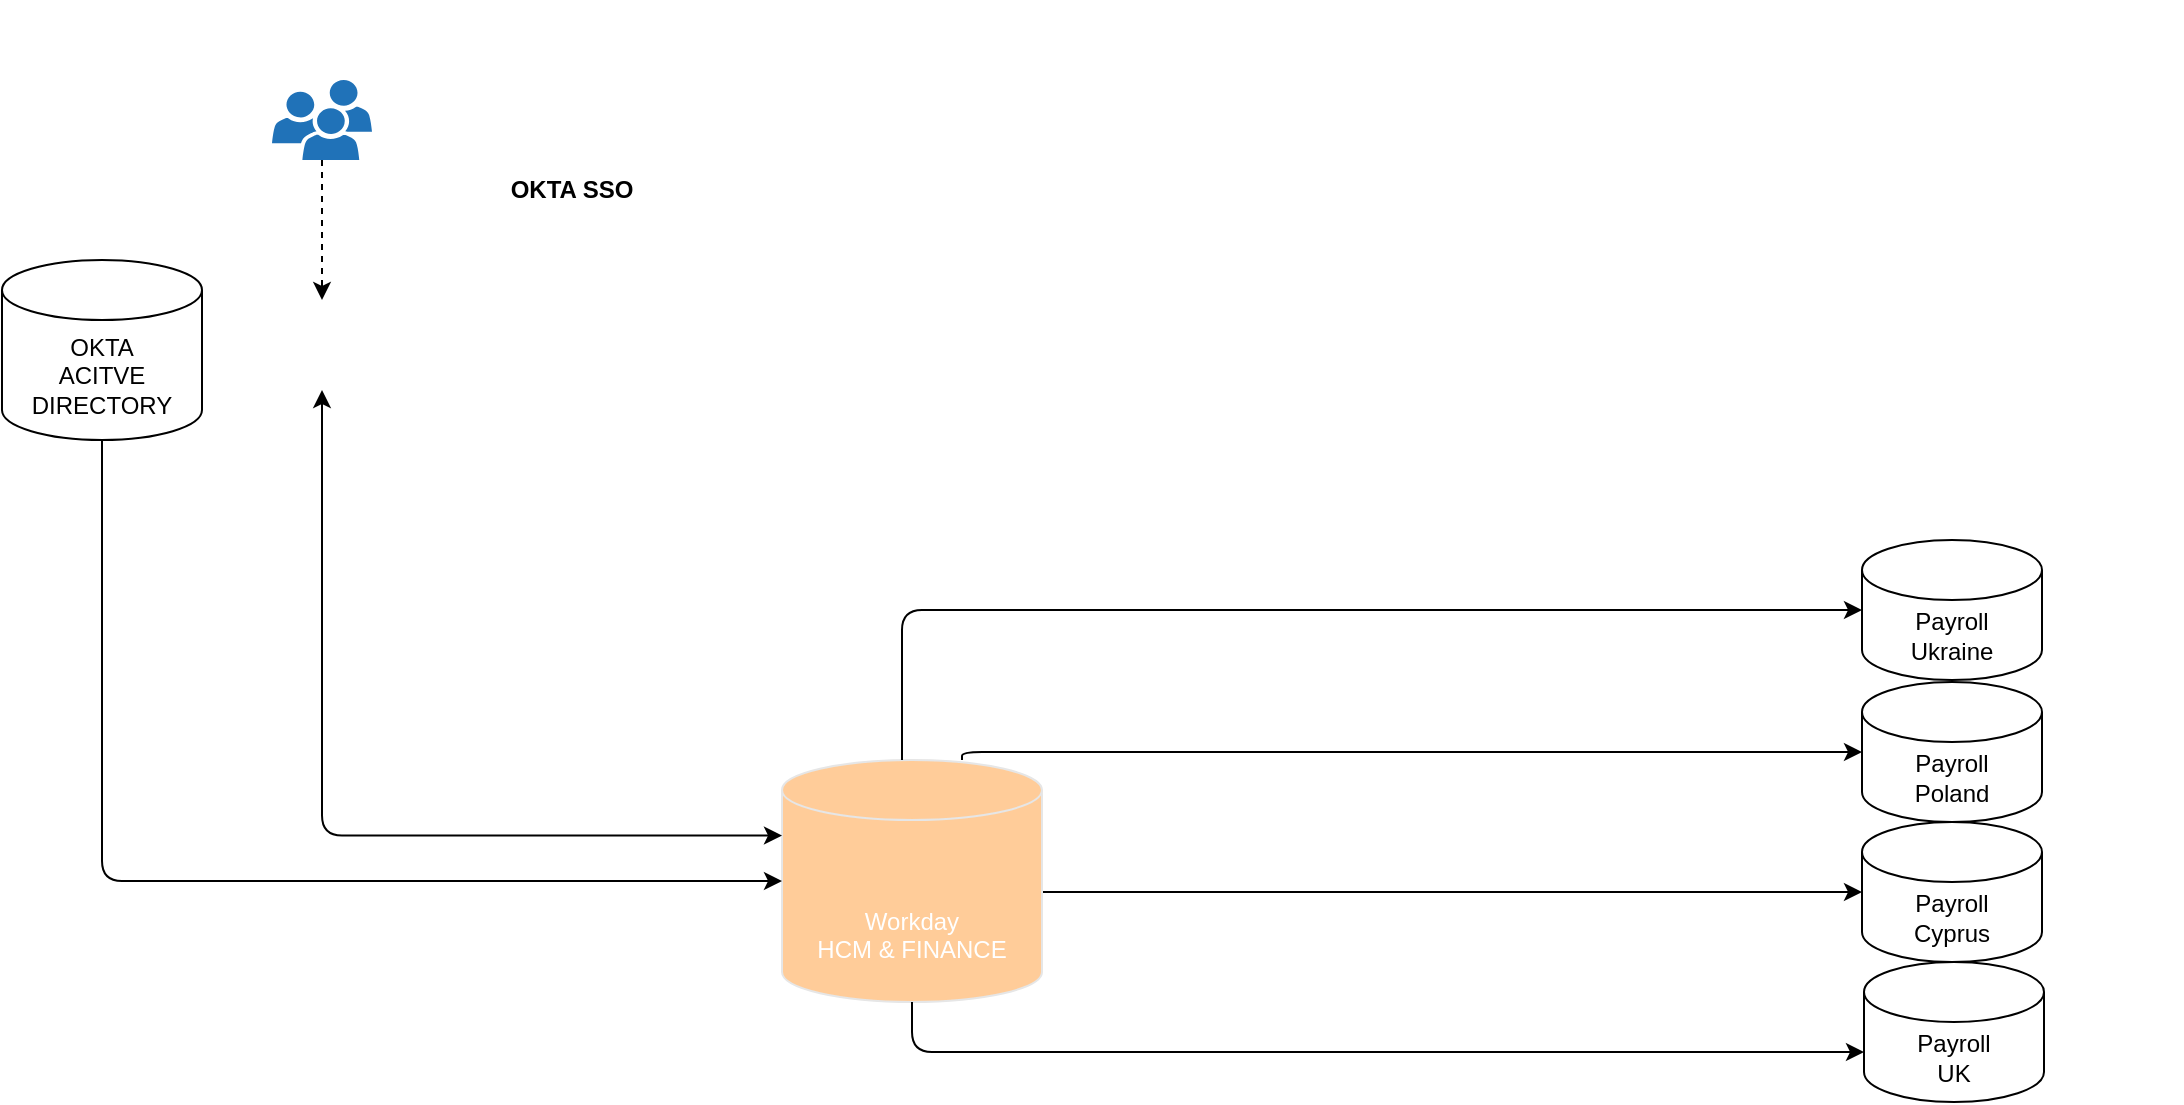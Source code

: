 <mxfile version="24.0.5" type="github">
  <diagram name="Page-1" id="3FahlCcISmpW_KnGQygM">
    <mxGraphModel dx="1434" dy="738" grid="1" gridSize="10" guides="1" tooltips="1" connect="1" arrows="1" fold="1" page="1" pageScale="1" pageWidth="850" pageHeight="1100" math="0" shadow="0">
      <root>
        <mxCell id="0" />
        <mxCell id="1" parent="0" />
        <mxCell id="shNLOWEZbwPzUOpNQr-I-34" style="edgeStyle=orthogonalEdgeStyle;rounded=0;orthogonalLoop=1;jettySize=auto;html=1;entryX=0;entryY=0.5;entryDx=0;entryDy=0;entryPerimeter=0;exitX=1;exitY=0.572;exitDx=0;exitDy=0;exitPerimeter=0;" edge="1" parent="1" source="shNLOWEZbwPzUOpNQr-I-33" target="shNLOWEZbwPzUOpNQr-I-14">
          <mxGeometry relative="1" as="geometry">
            <Array as="points">
              <mxPoint x="640" y="536" />
            </Array>
          </mxGeometry>
        </mxCell>
        <mxCell id="shNLOWEZbwPzUOpNQr-I-2" value="" style="shape=image;html=1;verticalAlign=top;verticalLabelPosition=bottom;labelBackgroundColor=#ffffff;imageAspect=0;aspect=fixed;image=https://cdn2.iconfinder.com/data/icons/flags_gosquared/64/Ukraine_flat.png" vertex="1" parent="1">
          <mxGeometry x="1170" y="376" width="40" height="40" as="geometry" />
        </mxCell>
        <mxCell id="shNLOWEZbwPzUOpNQr-I-5" value="" style="shape=image;html=1;verticalAlign=top;verticalLabelPosition=bottom;labelBackgroundColor=#ffffff;imageAspect=0;aspect=fixed;image=https://cdn2.iconfinder.com/data/icons/flags_gosquared/64/Poland_flat.png" vertex="1" parent="1">
          <mxGeometry x="1172" y="446" width="40" height="40" as="geometry" />
        </mxCell>
        <mxCell id="shNLOWEZbwPzUOpNQr-I-9" value="" style="shape=image;verticalLabelPosition=bottom;labelBackgroundColor=default;verticalAlign=top;aspect=fixed;imageAspect=0;image=https://upload.wikimedia.org/wikipedia/commons/a/ae/Cyprus_flag_300.png;" vertex="1" parent="1">
          <mxGeometry x="1160" y="516" width="70" height="42" as="geometry" />
        </mxCell>
        <mxCell id="shNLOWEZbwPzUOpNQr-I-10" value="" style="shape=image;verticalLabelPosition=bottom;labelBackgroundColor=default;verticalAlign=top;aspect=fixed;imageAspect=0;image=https://upload.wikimedia.org/wikipedia/commons/4/42/Flag_of_the_United_Kingdom.png;" vertex="1" parent="1">
          <mxGeometry x="1175" y="597.25" width="35" height="17.5" as="geometry" />
        </mxCell>
        <mxCell id="shNLOWEZbwPzUOpNQr-I-11" value="Payroll&lt;div&gt;Ukraine&lt;/div&gt;" style="shape=cylinder3;whiteSpace=wrap;html=1;boundedLbl=1;backgroundOutline=1;size=15;" vertex="1" parent="1">
          <mxGeometry x="1070" y="360" width="90" height="70" as="geometry" />
        </mxCell>
        <mxCell id="shNLOWEZbwPzUOpNQr-I-13" value="Payroll&lt;div&gt;Poland&lt;/div&gt;" style="shape=cylinder3;whiteSpace=wrap;html=1;boundedLbl=1;backgroundOutline=1;size=15;" vertex="1" parent="1">
          <mxGeometry x="1070" y="431" width="90" height="70" as="geometry" />
        </mxCell>
        <mxCell id="shNLOWEZbwPzUOpNQr-I-14" value="Payroll&lt;div&gt;Cyprus&lt;/div&gt;" style="shape=cylinder3;whiteSpace=wrap;html=1;boundedLbl=1;backgroundOutline=1;size=15;" vertex="1" parent="1">
          <mxGeometry x="1070" y="501" width="90" height="70" as="geometry" />
        </mxCell>
        <mxCell id="shNLOWEZbwPzUOpNQr-I-15" value="Payroll&lt;div&gt;UK&lt;/div&gt;" style="shape=cylinder3;whiteSpace=wrap;html=1;boundedLbl=1;backgroundOutline=1;size=15;" vertex="1" parent="1">
          <mxGeometry x="1071" y="571" width="90" height="70" as="geometry" />
        </mxCell>
        <mxCell id="0uppAoZkeoiL5u4qMpaQ-1" value="&lt;div&gt;&lt;font color=&quot;#ffffff&quot;&gt;&lt;br&gt;&lt;/font&gt;&lt;/div&gt;&lt;font color=&quot;#ffffff&quot;&gt;&lt;div&gt;&lt;font color=&quot;#ffffff&quot;&gt;&lt;br&gt;&lt;/font&gt;&lt;/div&gt;Workday&lt;/font&gt;&lt;div&gt;&lt;font color=&quot;#ffffff&quot;&gt;HCM &amp;amp; FINANCE&lt;/font&gt;&lt;/div&gt;" style="shape=cylinder3;whiteSpace=wrap;html=1;boundedLbl=1;backgroundOutline=1;size=15;fillColor=#FFCC99;fontColor=#000000;strokeColor=#E6E6E6;" parent="1" vertex="1">
          <mxGeometry x="530" y="470" width="130" height="121" as="geometry" />
        </mxCell>
        <mxCell id="shNLOWEZbwPzUOpNQr-I-21" value="" style="shape=image;html=1;verticalAlign=top;verticalLabelPosition=bottom;labelBackgroundColor=#ffffff;imageAspect=0;aspect=fixed;image=https://cdn1.iconfinder.com/data/icons/unicons-line-vol-5/24/okta-128.png" vertex="1" parent="1">
          <mxGeometry x="400" y="90" width="50" height="50" as="geometry" />
        </mxCell>
        <mxCell id="shNLOWEZbwPzUOpNQr-I-22" value="OKTA SSO" style="text;html=1;align=center;verticalAlign=middle;whiteSpace=wrap;rounded=0;fontStyle=1" vertex="1" parent="1">
          <mxGeometry x="380" y="170" width="90" height="30" as="geometry" />
        </mxCell>
        <mxCell id="shNLOWEZbwPzUOpNQr-I-23" value="OKTA&lt;div&gt;ACITVE DIRECTORY&lt;/div&gt;" style="shape=cylinder3;whiteSpace=wrap;html=1;boundedLbl=1;backgroundOutline=1;size=15;" vertex="1" parent="1">
          <mxGeometry x="140" y="220" width="100" height="90" as="geometry" />
        </mxCell>
        <mxCell id="shNLOWEZbwPzUOpNQr-I-25" style="edgeStyle=orthogonalEdgeStyle;rounded=1;orthogonalLoop=1;jettySize=auto;html=1;entryX=0;entryY=0.5;entryDx=0;entryDy=0;entryPerimeter=0;curved=0;" edge="1" parent="1" source="0uppAoZkeoiL5u4qMpaQ-1" target="shNLOWEZbwPzUOpNQr-I-11">
          <mxGeometry relative="1" as="geometry">
            <Array as="points">
              <mxPoint x="590" y="395" />
            </Array>
          </mxGeometry>
        </mxCell>
        <mxCell id="shNLOWEZbwPzUOpNQr-I-27" style="edgeStyle=orthogonalEdgeStyle;rounded=1;orthogonalLoop=1;jettySize=auto;html=1;entryX=0;entryY=0.5;entryDx=0;entryDy=0;entryPerimeter=0;curved=0;" edge="1" parent="1" source="0uppAoZkeoiL5u4qMpaQ-1" target="shNLOWEZbwPzUOpNQr-I-13">
          <mxGeometry relative="1" as="geometry">
            <Array as="points">
              <mxPoint x="620" y="466" />
            </Array>
          </mxGeometry>
        </mxCell>
        <mxCell id="shNLOWEZbwPzUOpNQr-I-28" style="edgeStyle=orthogonalEdgeStyle;rounded=1;orthogonalLoop=1;jettySize=auto;html=1;exitX=0.5;exitY=1;exitDx=0;exitDy=0;exitPerimeter=0;entryX=0;entryY=0;entryDx=0;entryDy=45;entryPerimeter=0;curved=0;" edge="1" parent="1" source="0uppAoZkeoiL5u4qMpaQ-1" target="shNLOWEZbwPzUOpNQr-I-15">
          <mxGeometry relative="1" as="geometry" />
        </mxCell>
        <mxCell id="shNLOWEZbwPzUOpNQr-I-30" value="" style="shape=image;verticalLabelPosition=bottom;labelBackgroundColor=default;verticalAlign=top;aspect=fixed;imageAspect=0;image=https://upload.wikimedia.org/wikipedia/commons/thumb/d/d5/Slack_icon_2019.svg/1024px-Slack_icon_2019.svg.png;" vertex="1" parent="1">
          <mxGeometry x="280" y="245" width="40" height="40" as="geometry" />
        </mxCell>
        <mxCell id="shNLOWEZbwPzUOpNQr-I-33" value="" style="shape=image;verticalLabelPosition=bottom;labelBackgroundColor=default;verticalAlign=top;aspect=fixed;imageAspect=0;image=https://upload.wikimedia.org/wikipedia/commons/thumb/3/3b/Workday_Logo.png/1280px-Workday_Logo.png;" vertex="1" parent="1">
          <mxGeometry x="550" y="510" width="90" height="34.95" as="geometry" />
        </mxCell>
        <mxCell id="shNLOWEZbwPzUOpNQr-I-35" style="edgeStyle=orthogonalEdgeStyle;rounded=1;orthogonalLoop=1;jettySize=auto;html=1;exitX=0.5;exitY=1;exitDx=0;exitDy=0;exitPerimeter=0;entryX=0;entryY=0.5;entryDx=0;entryDy=0;entryPerimeter=0;curved=0;" edge="1" parent="1" source="shNLOWEZbwPzUOpNQr-I-23" target="0uppAoZkeoiL5u4qMpaQ-1">
          <mxGeometry relative="1" as="geometry" />
        </mxCell>
        <mxCell id="shNLOWEZbwPzUOpNQr-I-36" style="edgeStyle=orthogonalEdgeStyle;rounded=1;orthogonalLoop=1;jettySize=auto;html=1;entryX=0;entryY=0;entryDx=0;entryDy=37.75;entryPerimeter=0;curved=0;startArrow=classic;startFill=1;" edge="1" parent="1" source="shNLOWEZbwPzUOpNQr-I-30" target="0uppAoZkeoiL5u4qMpaQ-1">
          <mxGeometry relative="1" as="geometry">
            <Array as="points">
              <mxPoint x="300" y="508" />
            </Array>
          </mxGeometry>
        </mxCell>
        <mxCell id="shNLOWEZbwPzUOpNQr-I-39" style="edgeStyle=orthogonalEdgeStyle;rounded=0;orthogonalLoop=1;jettySize=auto;html=1;dashed=1;" edge="1" parent="1" source="shNLOWEZbwPzUOpNQr-I-38">
          <mxGeometry relative="1" as="geometry">
            <mxPoint x="300" y="240" as="targetPoint" />
          </mxGeometry>
        </mxCell>
        <mxCell id="shNLOWEZbwPzUOpNQr-I-38" value="" style="sketch=0;pointerEvents=1;shadow=0;dashed=0;html=1;strokeColor=none;labelPosition=center;verticalLabelPosition=bottom;verticalAlign=top;outlineConnect=0;align=center;shape=mxgraph.office.users.users;fillColor=#2072B8;" vertex="1" parent="1">
          <mxGeometry x="275" y="130" width="50" height="40" as="geometry" />
        </mxCell>
      </root>
    </mxGraphModel>
  </diagram>
</mxfile>
